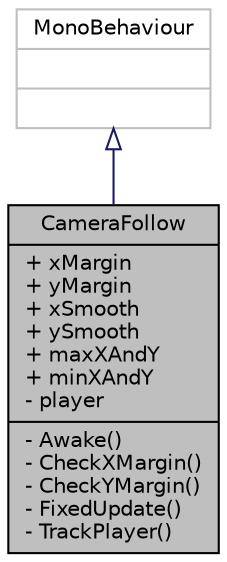 digraph "CameraFollow"
{
  edge [fontname="Helvetica",fontsize="10",labelfontname="Helvetica",labelfontsize="10"];
  node [fontname="Helvetica",fontsize="10",shape=record];
  Node2 [label="{CameraFollow\n|+ xMargin\l+ yMargin\l+ xSmooth\l+ ySmooth\l+ maxXAndY\l+ minXAndY\l- player\l|- Awake()\l- CheckXMargin()\l- CheckYMargin()\l- FixedUpdate()\l- TrackPlayer()\l}",height=0.2,width=0.4,color="black", fillcolor="grey75", style="filled", fontcolor="black"];
  Node3 -> Node2 [dir="back",color="midnightblue",fontsize="10",style="solid",arrowtail="onormal",fontname="Helvetica"];
  Node3 [label="{MonoBehaviour\n||}",height=0.2,width=0.4,color="grey75", fillcolor="white", style="filled"];
}

